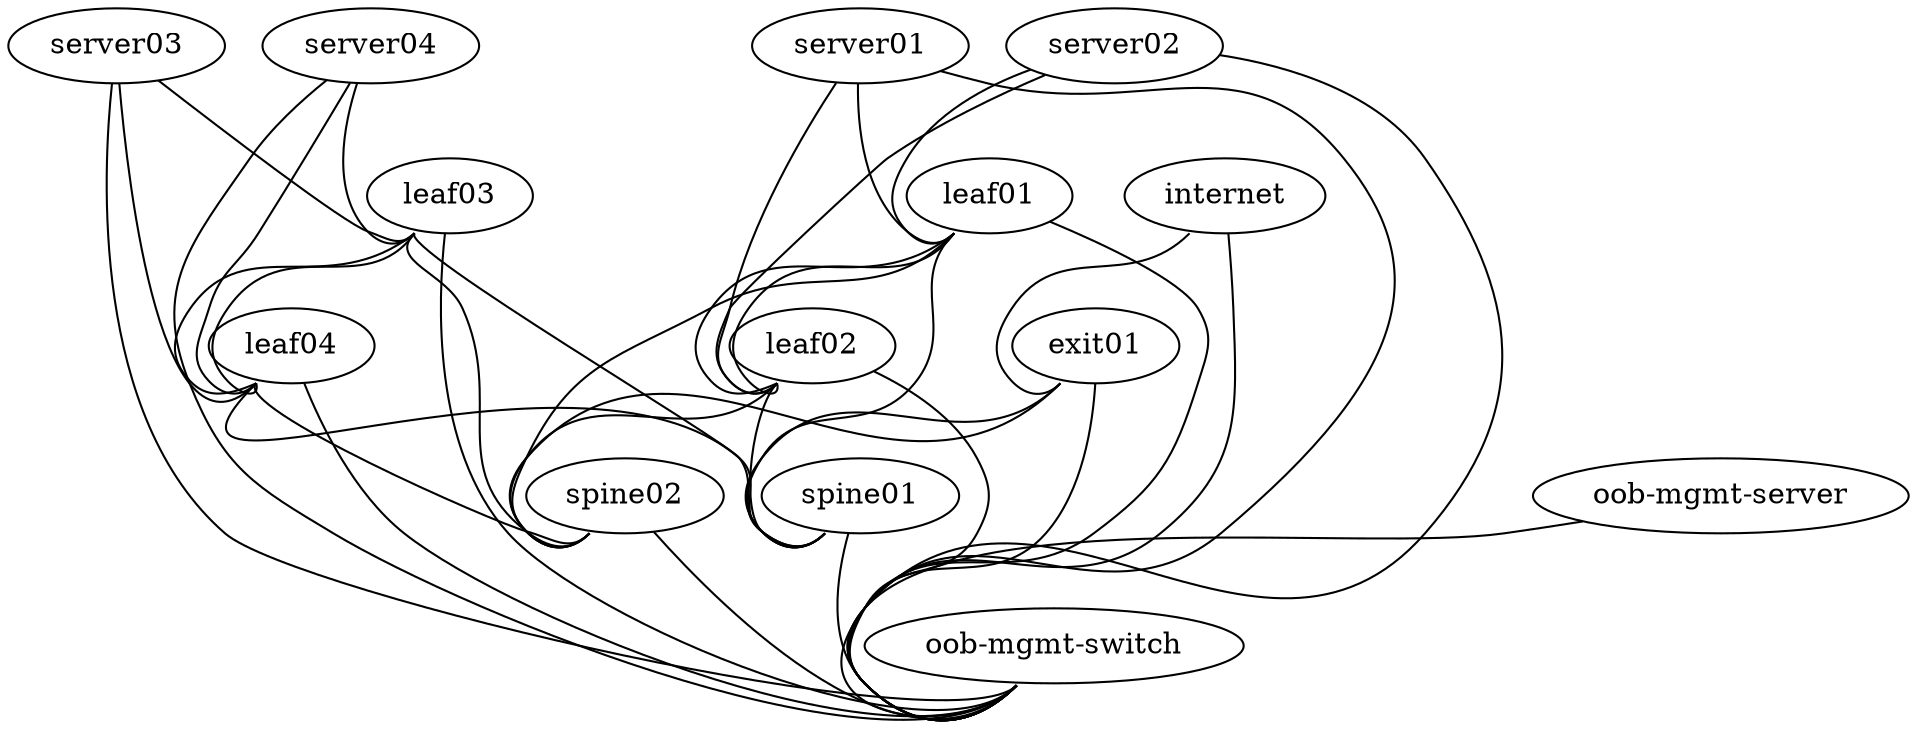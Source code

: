 graph vx {

 "spine01" [function="spine" os="CumulusCommunity/cumulus-vx" version="3.7.12" memory="768" config="./helper_scripts/config_switch.sh" ]
 "leaf01" [function="leaf" os="CumulusCommunity/cumulus-vx" version="3.7.12" memory="768" config="./helper_scripts/config_switch.sh" ]
 "leaf02" [function="leaf" os="CumulusCommunity/cumulus-vx" version="3.7.12" memory="768" config="./helper_scripts/config_switch.sh" ]

 "spine02" [function="spine" os="CumulusCommunity/cumulus-vx" version="3.7.12" memory="768" config="./helper_scripts/config_switch.sh" ]
 "leaf03" [function="leaf" os="CumulusCommunity/cumulus-vx" version="3.7.12" memory="768" config="./helper_scripts/config_switch.sh" ]
 "leaf04" [function="leaf" os="CumulusCommunity/cumulus-vx" version="3.7.12" memory="768" config="./helper_scripts/config_switch.sh" ]

 "server01" [function="host" os="yk0/ubuntu-xenial" memory="512" config="./helper_scripts/config_server.sh" ]
 "server02" [function="host" os="yk0/ubuntu-xenial" memory="512" config="./helper_scripts/config_server.sh" ]
 "server03" [function="host" os="yk0/ubuntu-xenial" memory="512" config="./helper_scripts/config_server.sh" ]
 "server04" [function="host" os="yk0/ubuntu-xenial" memory="512" config="./helper_scripts/config_server.sh" ]

 "exit01" [function="exit" os="CumulusCommunity/cumulus-vx" version="3.7.12" memory="768" config="./helper_scripts/config_switch.sh" ]
 "internet" [function="internet" vagrant="swp48" os="CumulusCommunity/cumulus-vx" version="3.7.11" memory="768" config="./helper_scripts/config_internet.sh" ]

 "oob-mgmt-switch" [function="oob-switch" vagrant="eth0" os="CumulusCommunity/cumulus-vx" version="3.7.12" memory="768" config="./helper_scripts/config_oob_switch.sh" ]
 "oob-mgmt-server" [function="oob-server" vagrant="eth0" os="CumulusCommunity/vx_oob_server" version="1.0.4" memory="1024" config="./helper_scripts/config_oob_server.sh" ]

 "leaf01":"swp51" -- "spine01":"swp1"
 "leaf01":"swp52" -- "spine02":"swp1"
 
 "server01":"eth1" -- "leaf01":"swp1" [left_mac="00:00:01:11:11:01"]
 "server01":"eth2" -- "leaf02":"swp1" [left_mac="00:00:01:11:11:02"]

 "leaf02":"swp51" -- "spine01":"swp2"
 "leaf02":"swp52" -- "spine02":"swp2"
 
 "server02":"eth1" -- "leaf01":"swp2" [left_mac="00:00:01:11:11:03"]
 "server02":"eth2" -- "leaf02":"swp2" [left_mac="00:00:01:11:11:04"]

 "leaf03":"swp51" -- "spine01":"swp3"
 "leaf03":"swp52" -- "spine02":"swp3"
 
 "server03":"eth1" -- "leaf03":"swp1" [left_mac="00:00:01:11:11:05"]
 "server03":"eth2" -- "leaf04":"swp1" [left_mac="00:00:01:11:11:06"]
 
 "leaf04":"swp51" -- "spine01":"swp4"
 "leaf04":"swp52" -- "spine02":"swp4"

 "server04":"eth1" -- "leaf03":"swp2" [left_mac="00:00:01:11:11:07"]
 "server04":"eth2" -- "leaf04":"swp2" [left_mac="00:00:01:11:11:08"]
 
 "leaf01":"swp49" -- "leaf02":"swp49"
 "leaf01":"swp50" -- "leaf02":"swp50"
 "leaf03":"swp49" -- "leaf04":"swp49"
 "leaf03":"swp50" -- "leaf04":"swp50"
 
 "oob-mgmt-server":"eth1" -- "oob-mgmt-switch":"swp1" [right_mac="a0:00:00:00:00:61"]

 "server01":"eth0" -- "oob-mgmt-switch":"swp2" [left_mac="a0:00:00:00:00:31"]
 "server02":"eth0" -- "oob-mgmt-switch":"swp3" [left_mac="a0:00:00:00:00:32"]
 "server03":"eth0" -- "oob-mgmt-switch":"swp4" [left_mac="a0:00:00:00:00:33"]
 "server04":"eth0" -- "oob-mgmt-switch":"swp5" [left_mac="a0:00:00:00:00:34"]

 "internet":"swp1" -- "exit01":"swp11"
 
 "exit01":"swp51" -- "spine01":"swp10"
 "exit01":"swp52" -- "spine02":"swp10"

 "leaf01":"eth0" -- "oob-mgmt-switch":"swp7" [left_mac="a0:00:00:00:00:11"]
 "leaf02":"eth0" -- "oob-mgmt-switch":"swp8" [left_mac="a0:00:00:00:00:12"]
 "leaf03":"eth0" -- "oob-mgmt-switch":"swp9" [left_mac="a0:00:00:00:00:13"]
 "leaf04":"eth0" -- "oob-mgmt-switch":"swp10" [left_mac="a0:00:00:00:00:14"]
 
 "exit01":"eth0" -- "oob-mgmt-switch":"swp14" [left_mac="a0:00:00:00:00:41"]
 "internet":"eth0" -- "oob-mgmt-switch":"swp15" [left_mac="a0:00:00:00:00:50"]
 
 
 "spine01":"eth0" -- "oob-mgmt-switch":"swp12" [left_mac="a0:00:00:00:00:21"]
 "spine02":"eth0" -- "oob-mgmt-switch":"swp13" [left_mac="a0:00:00:00:00:22"]
}
